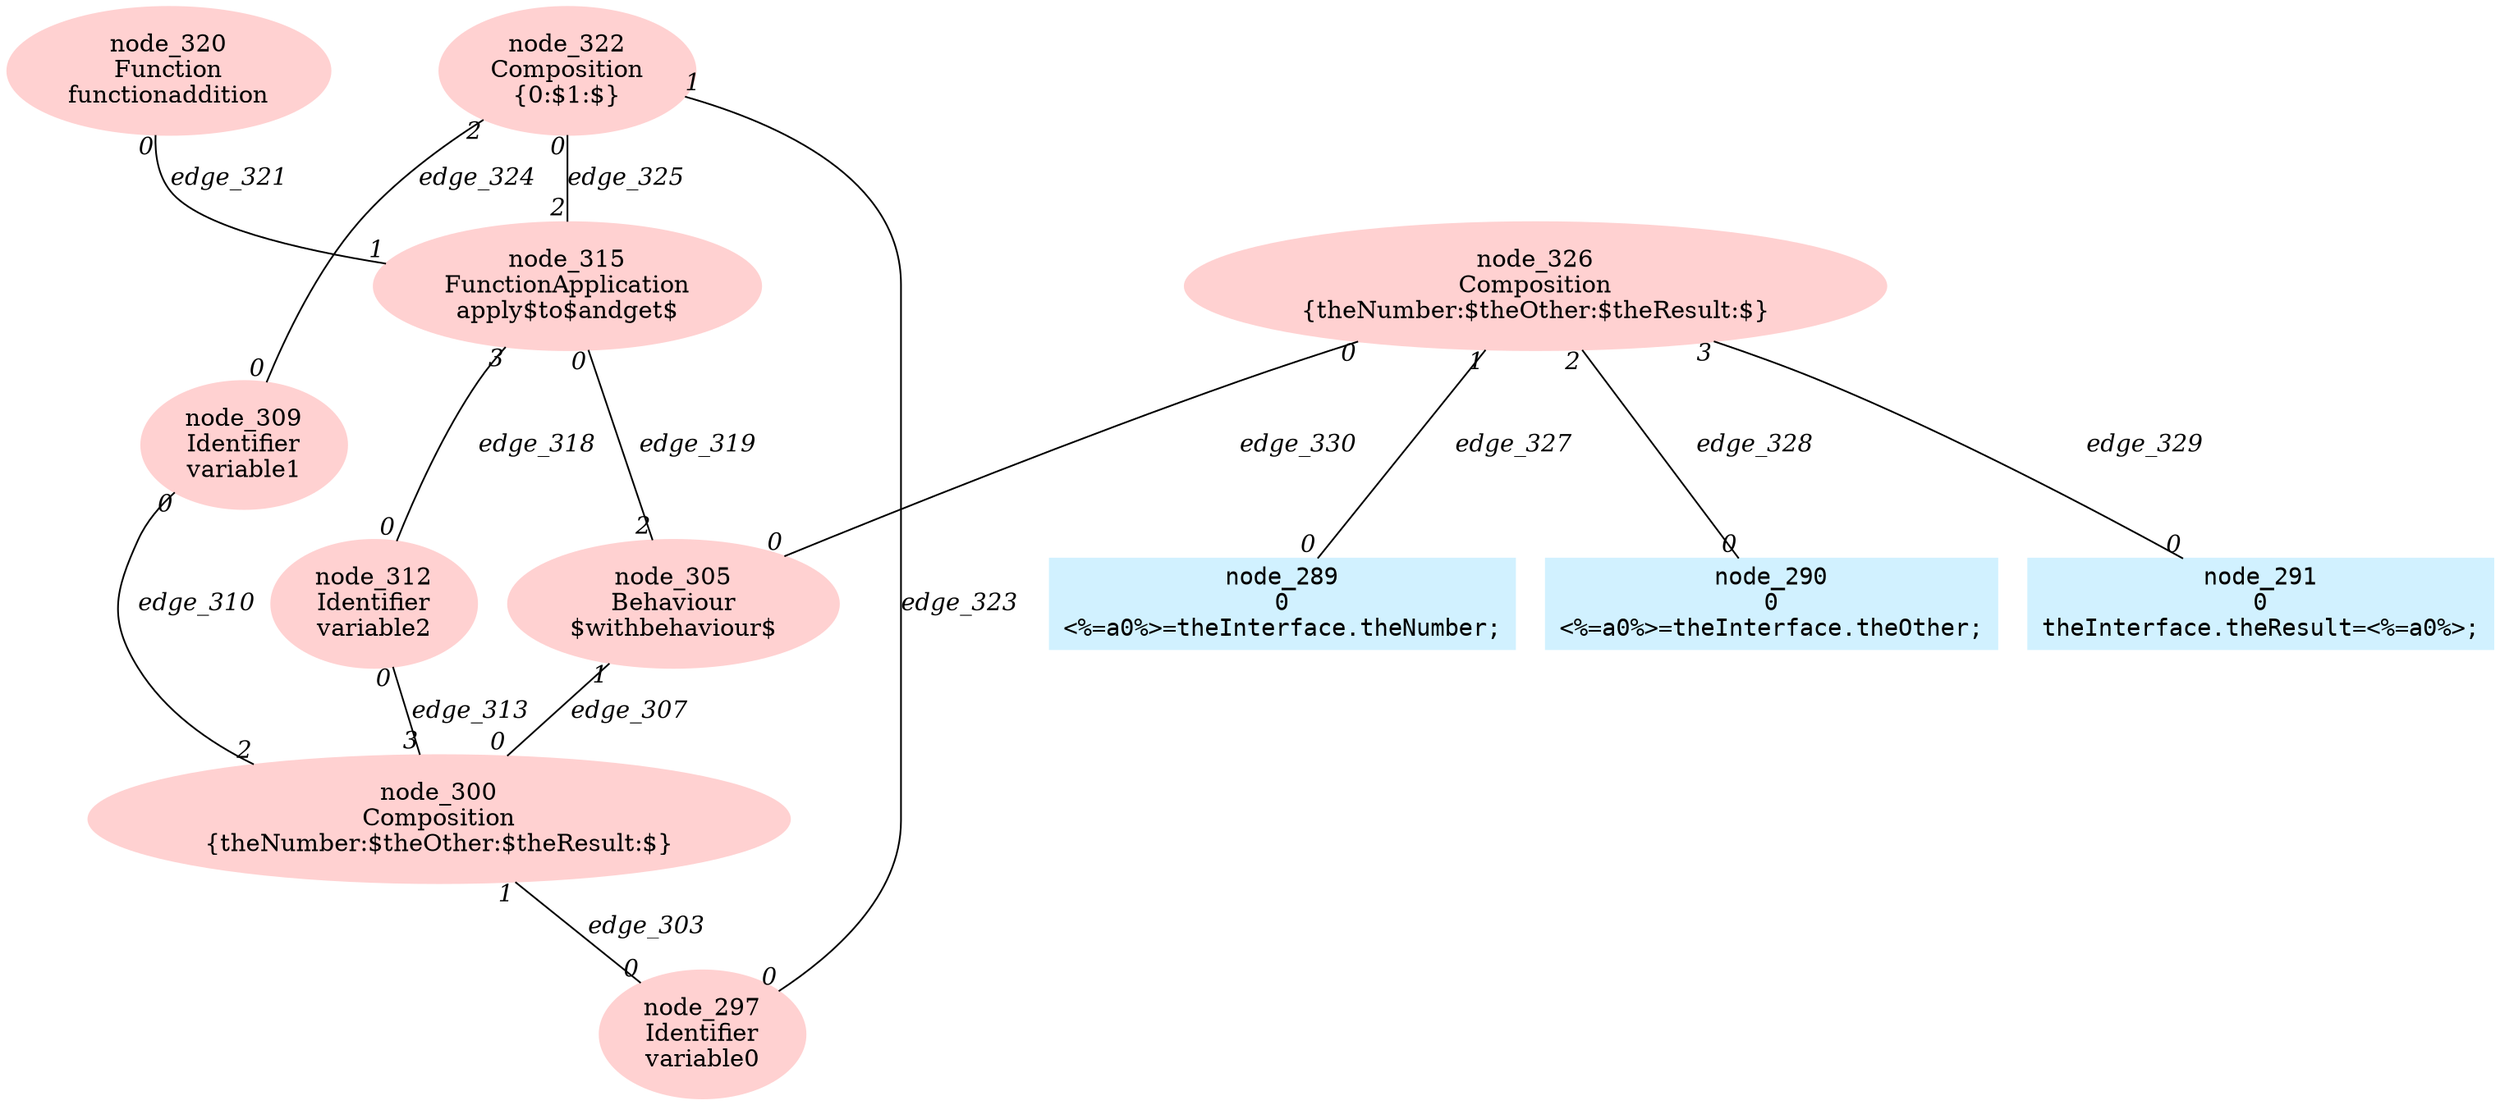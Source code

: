 digraph g{node_297 [shape=ellipse, style=filled, color="#ffd1d1", label="node_297
Identifier
variable0" ]
node_300 [shape=ellipse, style=filled, color="#ffd1d1", label="node_300
Composition
{theNumber:$theOther:$theResult:$}" ]
node_305 [shape=ellipse, style=filled, color="#ffd1d1", label="node_305
Behaviour
$withbehaviour$" ]
node_309 [shape=ellipse, style=filled, color="#ffd1d1", label="node_309
Identifier
variable1" ]
node_312 [shape=ellipse, style=filled, color="#ffd1d1", label="node_312
Identifier
variable2" ]
node_315 [shape=ellipse, style=filled, color="#ffd1d1", label="node_315
FunctionApplication
apply$to$andget$" ]
node_320 [shape=ellipse, style=filled, color="#ffd1d1", label="node_320
Function
functionaddition" ]
node_322 [shape=ellipse, style=filled, color="#ffd1d1", label="node_322
Composition
{0:$1:$}" ]
node_326 [shape=ellipse, style=filled, color="#ffd1d1", label="node_326
Composition
{theNumber:$theOther:$theResult:$}" ]
node_289 [shape=box, style=filled, color="#d1f1ff", fontname="Courier", label="node_289
0
<%=a0%>=theInterface.theNumber;
" ]
node_290 [shape=box, style=filled, color="#d1f1ff", fontname="Courier", label="node_290
0
<%=a0%>=theInterface.theOther;
" ]
node_291 [shape=box, style=filled, color="#d1f1ff", fontname="Courier", label="node_291
0
theInterface.theResult=<%=a0%>;
" ]
node_300 -> node_297 [dir=none, arrowHead=none, fontname="Times-Italic", label="edge_303",  headlabel="0", taillabel="1" ]
node_305 -> node_300 [dir=none, arrowHead=none, fontname="Times-Italic", label="edge_307",  headlabel="0", taillabel="1" ]
node_309 -> node_300 [dir=none, arrowHead=none, fontname="Times-Italic", label="edge_310",  headlabel="2", taillabel="0" ]
node_312 -> node_300 [dir=none, arrowHead=none, fontname="Times-Italic", label="edge_313",  headlabel="3", taillabel="0" ]
node_315 -> node_312 [dir=none, arrowHead=none, fontname="Times-Italic", label="edge_318",  headlabel="0", taillabel="3" ]
node_315 -> node_305 [dir=none, arrowHead=none, fontname="Times-Italic", label="edge_319",  headlabel="2", taillabel="0" ]
node_320 -> node_315 [dir=none, arrowHead=none, fontname="Times-Italic", label="edge_321",  headlabel="1", taillabel="0" ]
node_322 -> node_297 [dir=none, arrowHead=none, fontname="Times-Italic", label="edge_323",  headlabel="0", taillabel="1" ]
node_322 -> node_309 [dir=none, arrowHead=none, fontname="Times-Italic", label="edge_324",  headlabel="0", taillabel="2" ]
node_322 -> node_315 [dir=none, arrowHead=none, fontname="Times-Italic", label="edge_325",  headlabel="2", taillabel="0" ]
node_326 -> node_289 [dir=none, arrowHead=none, fontname="Times-Italic", label="edge_327",  headlabel="0", taillabel="1" ]
node_326 -> node_290 [dir=none, arrowHead=none, fontname="Times-Italic", label="edge_328",  headlabel="0", taillabel="2" ]
node_326 -> node_291 [dir=none, arrowHead=none, fontname="Times-Italic", label="edge_329",  headlabel="0", taillabel="3" ]
node_326 -> node_305 [dir=none, arrowHead=none, fontname="Times-Italic", label="edge_330",  headlabel="0", taillabel="0" ]
}
